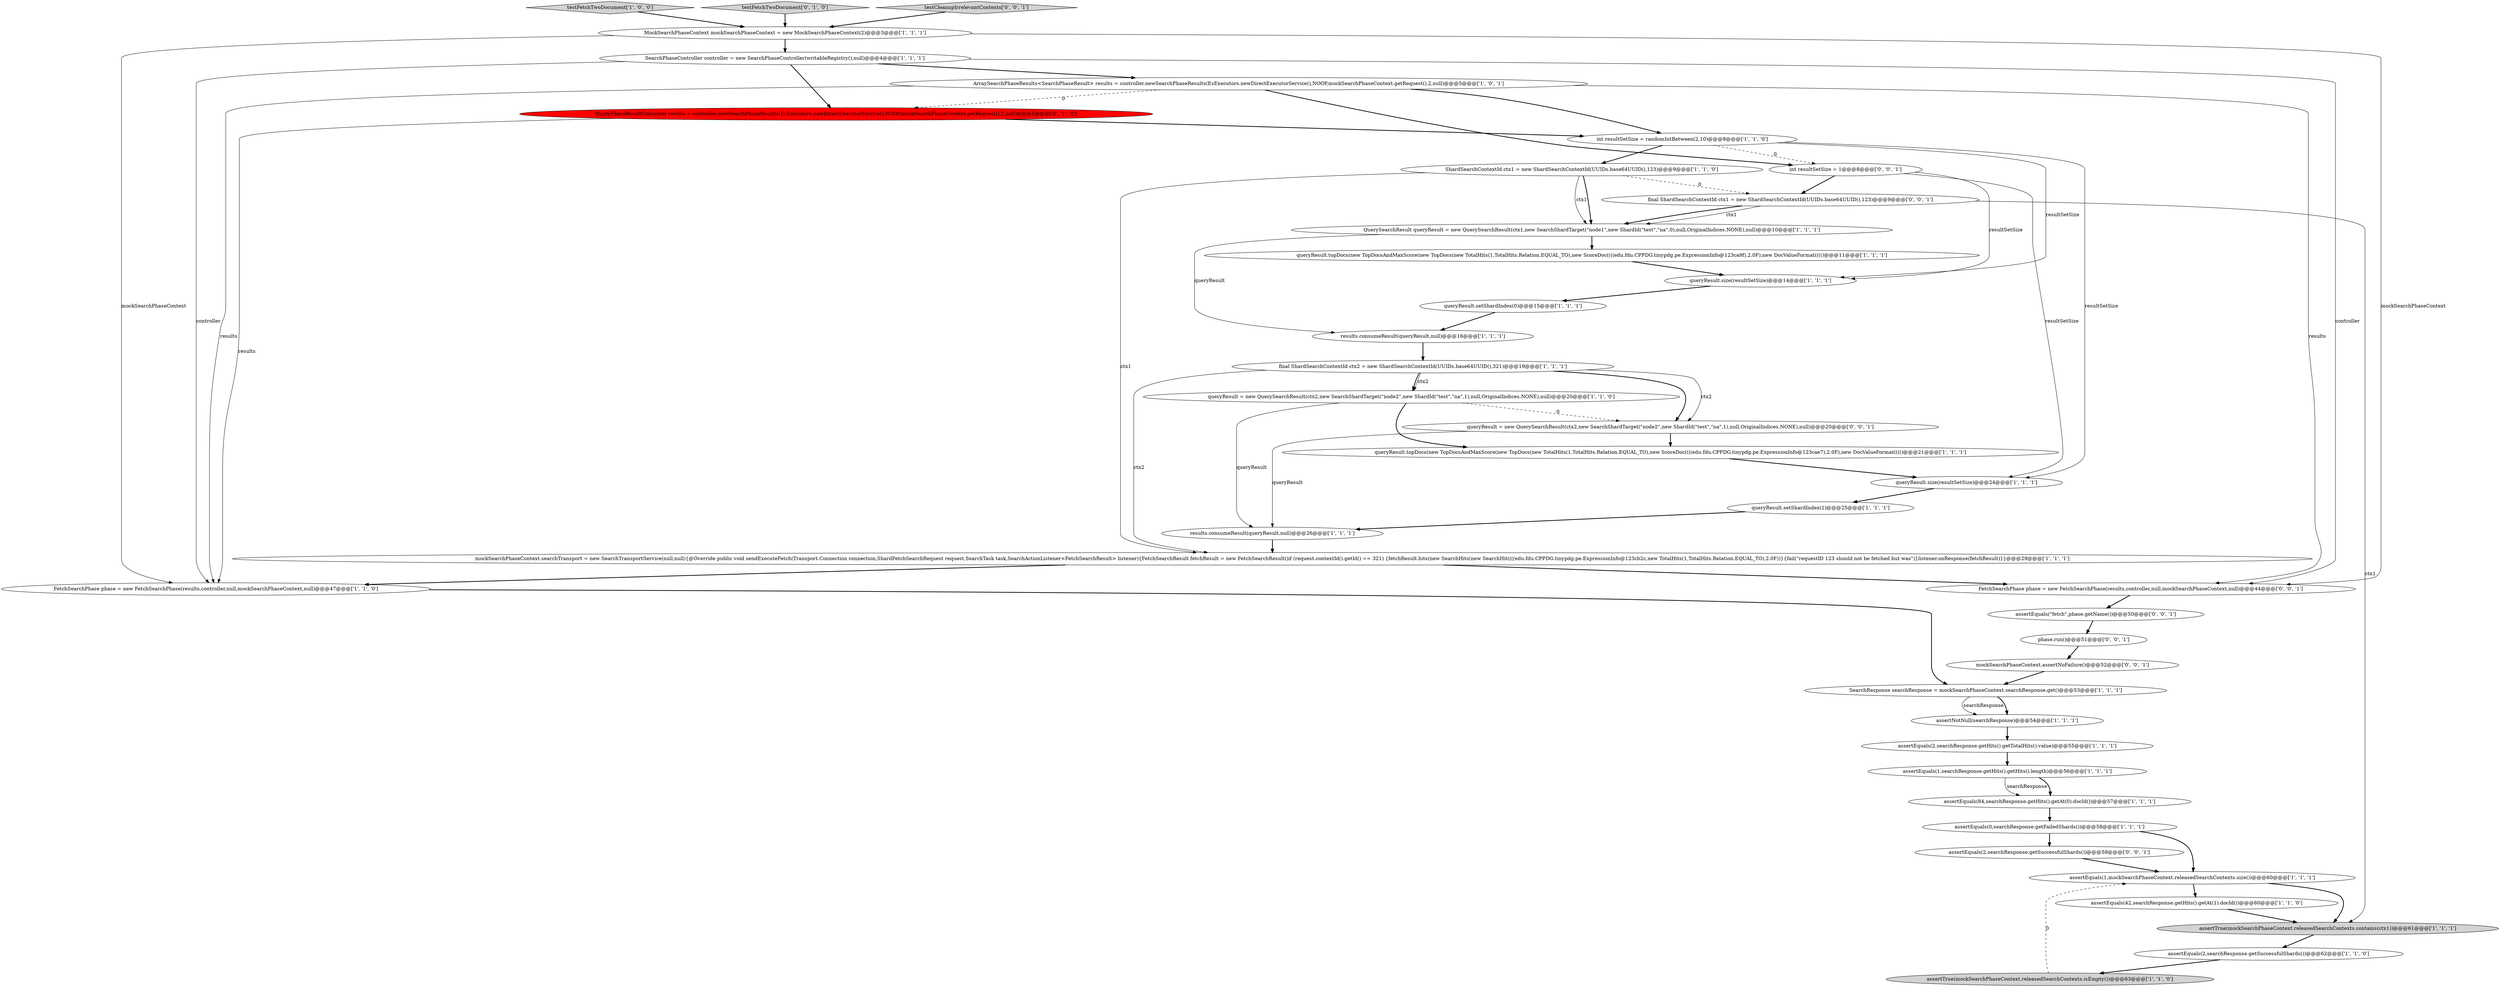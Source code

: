 digraph {
27 [style = filled, label = "QuerySearchResult queryResult = new QuerySearchResult(ctx1,new SearchShardTarget(\"node1\",new ShardId(\"test\",\"na\",0),null,OriginalIndices.NONE),null)@@@10@@@['1', '1', '1']", fillcolor = white, shape = ellipse image = "AAA0AAABBB1BBB"];
0 [style = filled, label = "queryResult.setShardIndex(0)@@@15@@@['1', '1', '1']", fillcolor = white, shape = ellipse image = "AAA0AAABBB1BBB"];
34 [style = filled, label = "final ShardSearchContextId ctx1 = new ShardSearchContextId(UUIDs.base64UUID(),123)@@@9@@@['0', '0', '1']", fillcolor = white, shape = ellipse image = "AAA0AAABBB3BBB"];
35 [style = filled, label = "assertEquals(2,searchResponse.getSuccessfulShards())@@@59@@@['0', '0', '1']", fillcolor = white, shape = ellipse image = "AAA0AAABBB3BBB"];
9 [style = filled, label = "ShardSearchContextId ctx1 = new ShardSearchContextId(UUIDs.base64UUID(),123)@@@9@@@['1', '1', '0']", fillcolor = white, shape = ellipse image = "AAA0AAABBB1BBB"];
24 [style = filled, label = "queryResult.size(resultSetSize)@@@24@@@['1', '1', '1']", fillcolor = white, shape = ellipse image = "AAA0AAABBB1BBB"];
15 [style = filled, label = "assertEquals(1,searchResponse.getHits().getHits().length)@@@56@@@['1', '1', '1']", fillcolor = white, shape = ellipse image = "AAA0AAABBB1BBB"];
3 [style = filled, label = "results.consumeResult(queryResult,null)@@@26@@@['1', '1', '1']", fillcolor = white, shape = ellipse image = "AAA0AAABBB1BBB"];
1 [style = filled, label = "assertEquals(2,searchResponse.getHits().getTotalHits().value)@@@55@@@['1', '1', '1']", fillcolor = white, shape = ellipse image = "AAA0AAABBB1BBB"];
25 [style = filled, label = "queryResult.topDocs(new TopDocsAndMaxScore(new TopDocs(new TotalHits(1,TotalHits.Relation.EQUAL_TO),new ScoreDoc((((edu.fdu.CPPDG.tinypdg.pe.ExpressionInfo@123cae7),2.0F),new DocValueFormat(((()@@@21@@@['1', '1', '1']", fillcolor = white, shape = ellipse image = "AAA0AAABBB1BBB"];
28 [style = filled, label = "testFetchTwoDocument['1', '0', '0']", fillcolor = lightgray, shape = diamond image = "AAA0AAABBB1BBB"];
30 [style = filled, label = "testFetchTwoDocument['0', '1', '0']", fillcolor = lightgray, shape = diamond image = "AAA0AAABBB2BBB"];
32 [style = filled, label = "mockSearchPhaseContext.assertNoFailure()@@@52@@@['0', '0', '1']", fillcolor = white, shape = ellipse image = "AAA0AAABBB3BBB"];
8 [style = filled, label = "assertEquals(84,searchResponse.getHits().getAt(0).docId())@@@57@@@['1', '1', '1']", fillcolor = white, shape = ellipse image = "AAA0AAABBB1BBB"];
26 [style = filled, label = "SearchResponse searchResponse = mockSearchPhaseContext.searchResponse.get()@@@53@@@['1', '1', '1']", fillcolor = white, shape = ellipse image = "AAA0AAABBB1BBB"];
16 [style = filled, label = "ArraySearchPhaseResults<SearchPhaseResult> results = controller.newSearchPhaseResults(EsExecutors.newDirectExecutorService(),NOOP,mockSearchPhaseContext.getRequest(),2,null)@@@5@@@['1', '0', '1']", fillcolor = white, shape = ellipse image = "AAA0AAABBB1BBB"];
14 [style = filled, label = "queryResult.setShardIndex(1)@@@25@@@['1', '1', '1']", fillcolor = white, shape = ellipse image = "AAA0AAABBB1BBB"];
13 [style = filled, label = "queryResult = new QuerySearchResult(ctx2,new SearchShardTarget(\"node2\",new ShardId(\"test\",\"na\",1),null,OriginalIndices.NONE),null)@@@20@@@['1', '1', '0']", fillcolor = white, shape = ellipse image = "AAA0AAABBB1BBB"];
4 [style = filled, label = "assertTrue(mockSearchPhaseContext.releasedSearchContexts.isEmpty())@@@63@@@['1', '1', '0']", fillcolor = lightgray, shape = ellipse image = "AAA0AAABBB1BBB"];
40 [style = filled, label = "int resultSetSize = 1@@@8@@@['0', '0', '1']", fillcolor = white, shape = ellipse image = "AAA0AAABBB3BBB"];
19 [style = filled, label = "assertTrue(mockSearchPhaseContext.releasedSearchContexts.contains(ctx1))@@@61@@@['1', '1', '1']", fillcolor = lightgray, shape = ellipse image = "AAA0AAABBB1BBB"];
29 [style = filled, label = "MockSearchPhaseContext mockSearchPhaseContext = new MockSearchPhaseContext(2)@@@3@@@['1', '1', '1']", fillcolor = white, shape = ellipse image = "AAA0AAABBB1BBB"];
18 [style = filled, label = "SearchPhaseController controller = new SearchPhaseController(writableRegistry(),null)@@@4@@@['1', '1', '1']", fillcolor = white, shape = ellipse image = "AAA0AAABBB1BBB"];
31 [style = filled, label = "QueryPhaseResultConsumer results = controller.newSearchPhaseResults(EsExecutors.newDirectExecutorService(),NOOP,mockSearchPhaseContext.getRequest(),2,null)@@@5@@@['0', '1', '0']", fillcolor = red, shape = ellipse image = "AAA1AAABBB2BBB"];
39 [style = filled, label = "FetchSearchPhase phase = new FetchSearchPhase(results,controller,null,mockSearchPhaseContext,null)@@@44@@@['0', '0', '1']", fillcolor = white, shape = ellipse image = "AAA0AAABBB3BBB"];
21 [style = filled, label = "queryResult.topDocs(new TopDocsAndMaxScore(new TopDocs(new TotalHits(1,TotalHits.Relation.EQUAL_TO),new ScoreDoc((((edu.fdu.CPPDG.tinypdg.pe.ExpressionInfo@123ca9f),2.0F),new DocValueFormat(((()@@@11@@@['1', '1', '1']", fillcolor = white, shape = ellipse image = "AAA0AAABBB1BBB"];
33 [style = filled, label = "testCleanupIrrelevantContexts['0', '0', '1']", fillcolor = lightgray, shape = diamond image = "AAA0AAABBB3BBB"];
10 [style = filled, label = "final ShardSearchContextId ctx2 = new ShardSearchContextId(UUIDs.base64UUID(),321)@@@19@@@['1', '1', '1']", fillcolor = white, shape = ellipse image = "AAA0AAABBB1BBB"];
17 [style = filled, label = "results.consumeResult(queryResult,null)@@@16@@@['1', '1', '1']", fillcolor = white, shape = ellipse image = "AAA0AAABBB1BBB"];
12 [style = filled, label = "mockSearchPhaseContext.searchTransport = new SearchTransportService(null,null){@Override public void sendExecuteFetch(Transport.Connection connection,ShardFetchSearchRequest request,SearchTask task,SearchActionListener<FetchSearchResult> listener){FetchSearchResult fetchResult = new FetchSearchResult()if (request.contextId().getId() == 321) {fetchResult.hits(new SearchHits(new SearchHit((((edu.fdu.CPPDG.tinypdg.pe.ExpressionInfo@123cb2c,new TotalHits(1,TotalHits.Relation.EQUAL_TO),2.0F))}{fail(\"requestID 123 should not be fetched but was\")}listener.onResponse(fetchResult)}}@@@29@@@['1', '1', '1']", fillcolor = white, shape = ellipse image = "AAA0AAABBB1BBB"];
6 [style = filled, label = "FetchSearchPhase phase = new FetchSearchPhase(results,controller,null,mockSearchPhaseContext,null)@@@47@@@['1', '1', '0']", fillcolor = white, shape = ellipse image = "AAA0AAABBB1BBB"];
20 [style = filled, label = "int resultSetSize = randomIntBetween(2,10)@@@8@@@['1', '1', '0']", fillcolor = white, shape = ellipse image = "AAA0AAABBB1BBB"];
23 [style = filled, label = "assertEquals(1,mockSearchPhaseContext.releasedSearchContexts.size())@@@60@@@['1', '1', '1']", fillcolor = white, shape = ellipse image = "AAA0AAABBB1BBB"];
5 [style = filled, label = "assertEquals(0,searchResponse.getFailedShards())@@@58@@@['1', '1', '1']", fillcolor = white, shape = ellipse image = "AAA0AAABBB1BBB"];
2 [style = filled, label = "assertEquals(2,searchResponse.getSuccessfulShards())@@@62@@@['1', '1', '0']", fillcolor = white, shape = ellipse image = "AAA0AAABBB1BBB"];
11 [style = filled, label = "assertEquals(42,searchResponse.getHits().getAt(1).docId())@@@60@@@['1', '1', '0']", fillcolor = white, shape = ellipse image = "AAA0AAABBB1BBB"];
36 [style = filled, label = "queryResult = new QuerySearchResult(ctx2,new SearchShardTarget(\"node2\",new ShardId(\"test\",\"na\",1),null,OriginalIndices.NONE),null)@@@20@@@['0', '0', '1']", fillcolor = white, shape = ellipse image = "AAA0AAABBB3BBB"];
38 [style = filled, label = "assertEquals(\"fetch\",phase.getName())@@@50@@@['0', '0', '1']", fillcolor = white, shape = ellipse image = "AAA0AAABBB3BBB"];
37 [style = filled, label = "phase.run()@@@51@@@['0', '0', '1']", fillcolor = white, shape = ellipse image = "AAA0AAABBB3BBB"];
7 [style = filled, label = "assertNotNull(searchResponse)@@@54@@@['1', '1', '1']", fillcolor = white, shape = ellipse image = "AAA0AAABBB1BBB"];
22 [style = filled, label = "queryResult.size(resultSetSize)@@@14@@@['1', '1', '1']", fillcolor = white, shape = ellipse image = "AAA0AAABBB1BBB"];
18->39 [style = solid, label="controller"];
17->10 [style = bold, label=""];
13->25 [style = bold, label=""];
14->3 [style = bold, label=""];
28->29 [style = bold, label=""];
18->31 [style = bold, label=""];
29->39 [style = solid, label="mockSearchPhaseContext"];
16->40 [style = bold, label=""];
13->3 [style = solid, label="queryResult"];
6->26 [style = bold, label=""];
7->1 [style = bold, label=""];
26->7 [style = solid, label="searchResponse"];
26->7 [style = bold, label=""];
13->36 [style = dashed, label="0"];
16->31 [style = dashed, label="0"];
5->23 [style = bold, label=""];
9->27 [style = solid, label="ctx1"];
20->9 [style = bold, label=""];
20->40 [style = dashed, label="0"];
20->22 [style = solid, label="resultSetSize"];
0->17 [style = bold, label=""];
1->15 [style = bold, label=""];
40->22 [style = solid, label="resultSetSize"];
18->6 [style = solid, label="controller"];
9->12 [style = solid, label="ctx1"];
10->36 [style = solid, label="ctx2"];
19->2 [style = bold, label=""];
40->34 [style = bold, label=""];
3->12 [style = bold, label=""];
31->6 [style = solid, label="results"];
11->19 [style = bold, label=""];
12->6 [style = bold, label=""];
2->4 [style = bold, label=""];
32->26 [style = bold, label=""];
30->29 [style = bold, label=""];
34->27 [style = solid, label="ctx1"];
9->34 [style = dashed, label="0"];
10->36 [style = bold, label=""];
29->18 [style = bold, label=""];
24->14 [style = bold, label=""];
29->6 [style = solid, label="mockSearchPhaseContext"];
33->29 [style = bold, label=""];
9->27 [style = bold, label=""];
16->6 [style = solid, label="results"];
16->39 [style = solid, label="results"];
25->24 [style = bold, label=""];
35->23 [style = bold, label=""];
20->24 [style = solid, label="resultSetSize"];
36->25 [style = bold, label=""];
22->0 [style = bold, label=""];
8->5 [style = bold, label=""];
10->13 [style = bold, label=""];
38->37 [style = bold, label=""];
21->22 [style = bold, label=""];
23->19 [style = bold, label=""];
10->12 [style = solid, label="ctx2"];
39->38 [style = bold, label=""];
37->32 [style = bold, label=""];
15->8 [style = solid, label="searchResponse"];
10->13 [style = solid, label="ctx2"];
12->39 [style = bold, label=""];
23->11 [style = bold, label=""];
31->20 [style = bold, label=""];
36->3 [style = solid, label="queryResult"];
16->20 [style = bold, label=""];
27->21 [style = bold, label=""];
27->17 [style = solid, label="queryResult"];
4->23 [style = dashed, label="0"];
40->24 [style = solid, label="resultSetSize"];
15->8 [style = bold, label=""];
5->35 [style = bold, label=""];
34->19 [style = solid, label="ctx1"];
34->27 [style = bold, label=""];
18->16 [style = bold, label=""];
}
